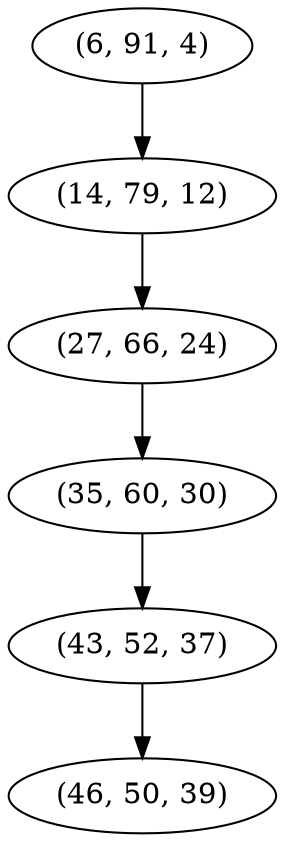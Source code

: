 digraph tree {
    "(6, 91, 4)";
    "(14, 79, 12)";
    "(27, 66, 24)";
    "(35, 60, 30)";
    "(43, 52, 37)";
    "(46, 50, 39)";
    "(6, 91, 4)" -> "(14, 79, 12)";
    "(14, 79, 12)" -> "(27, 66, 24)";
    "(27, 66, 24)" -> "(35, 60, 30)";
    "(35, 60, 30)" -> "(43, 52, 37)";
    "(43, 52, 37)" -> "(46, 50, 39)";
}
